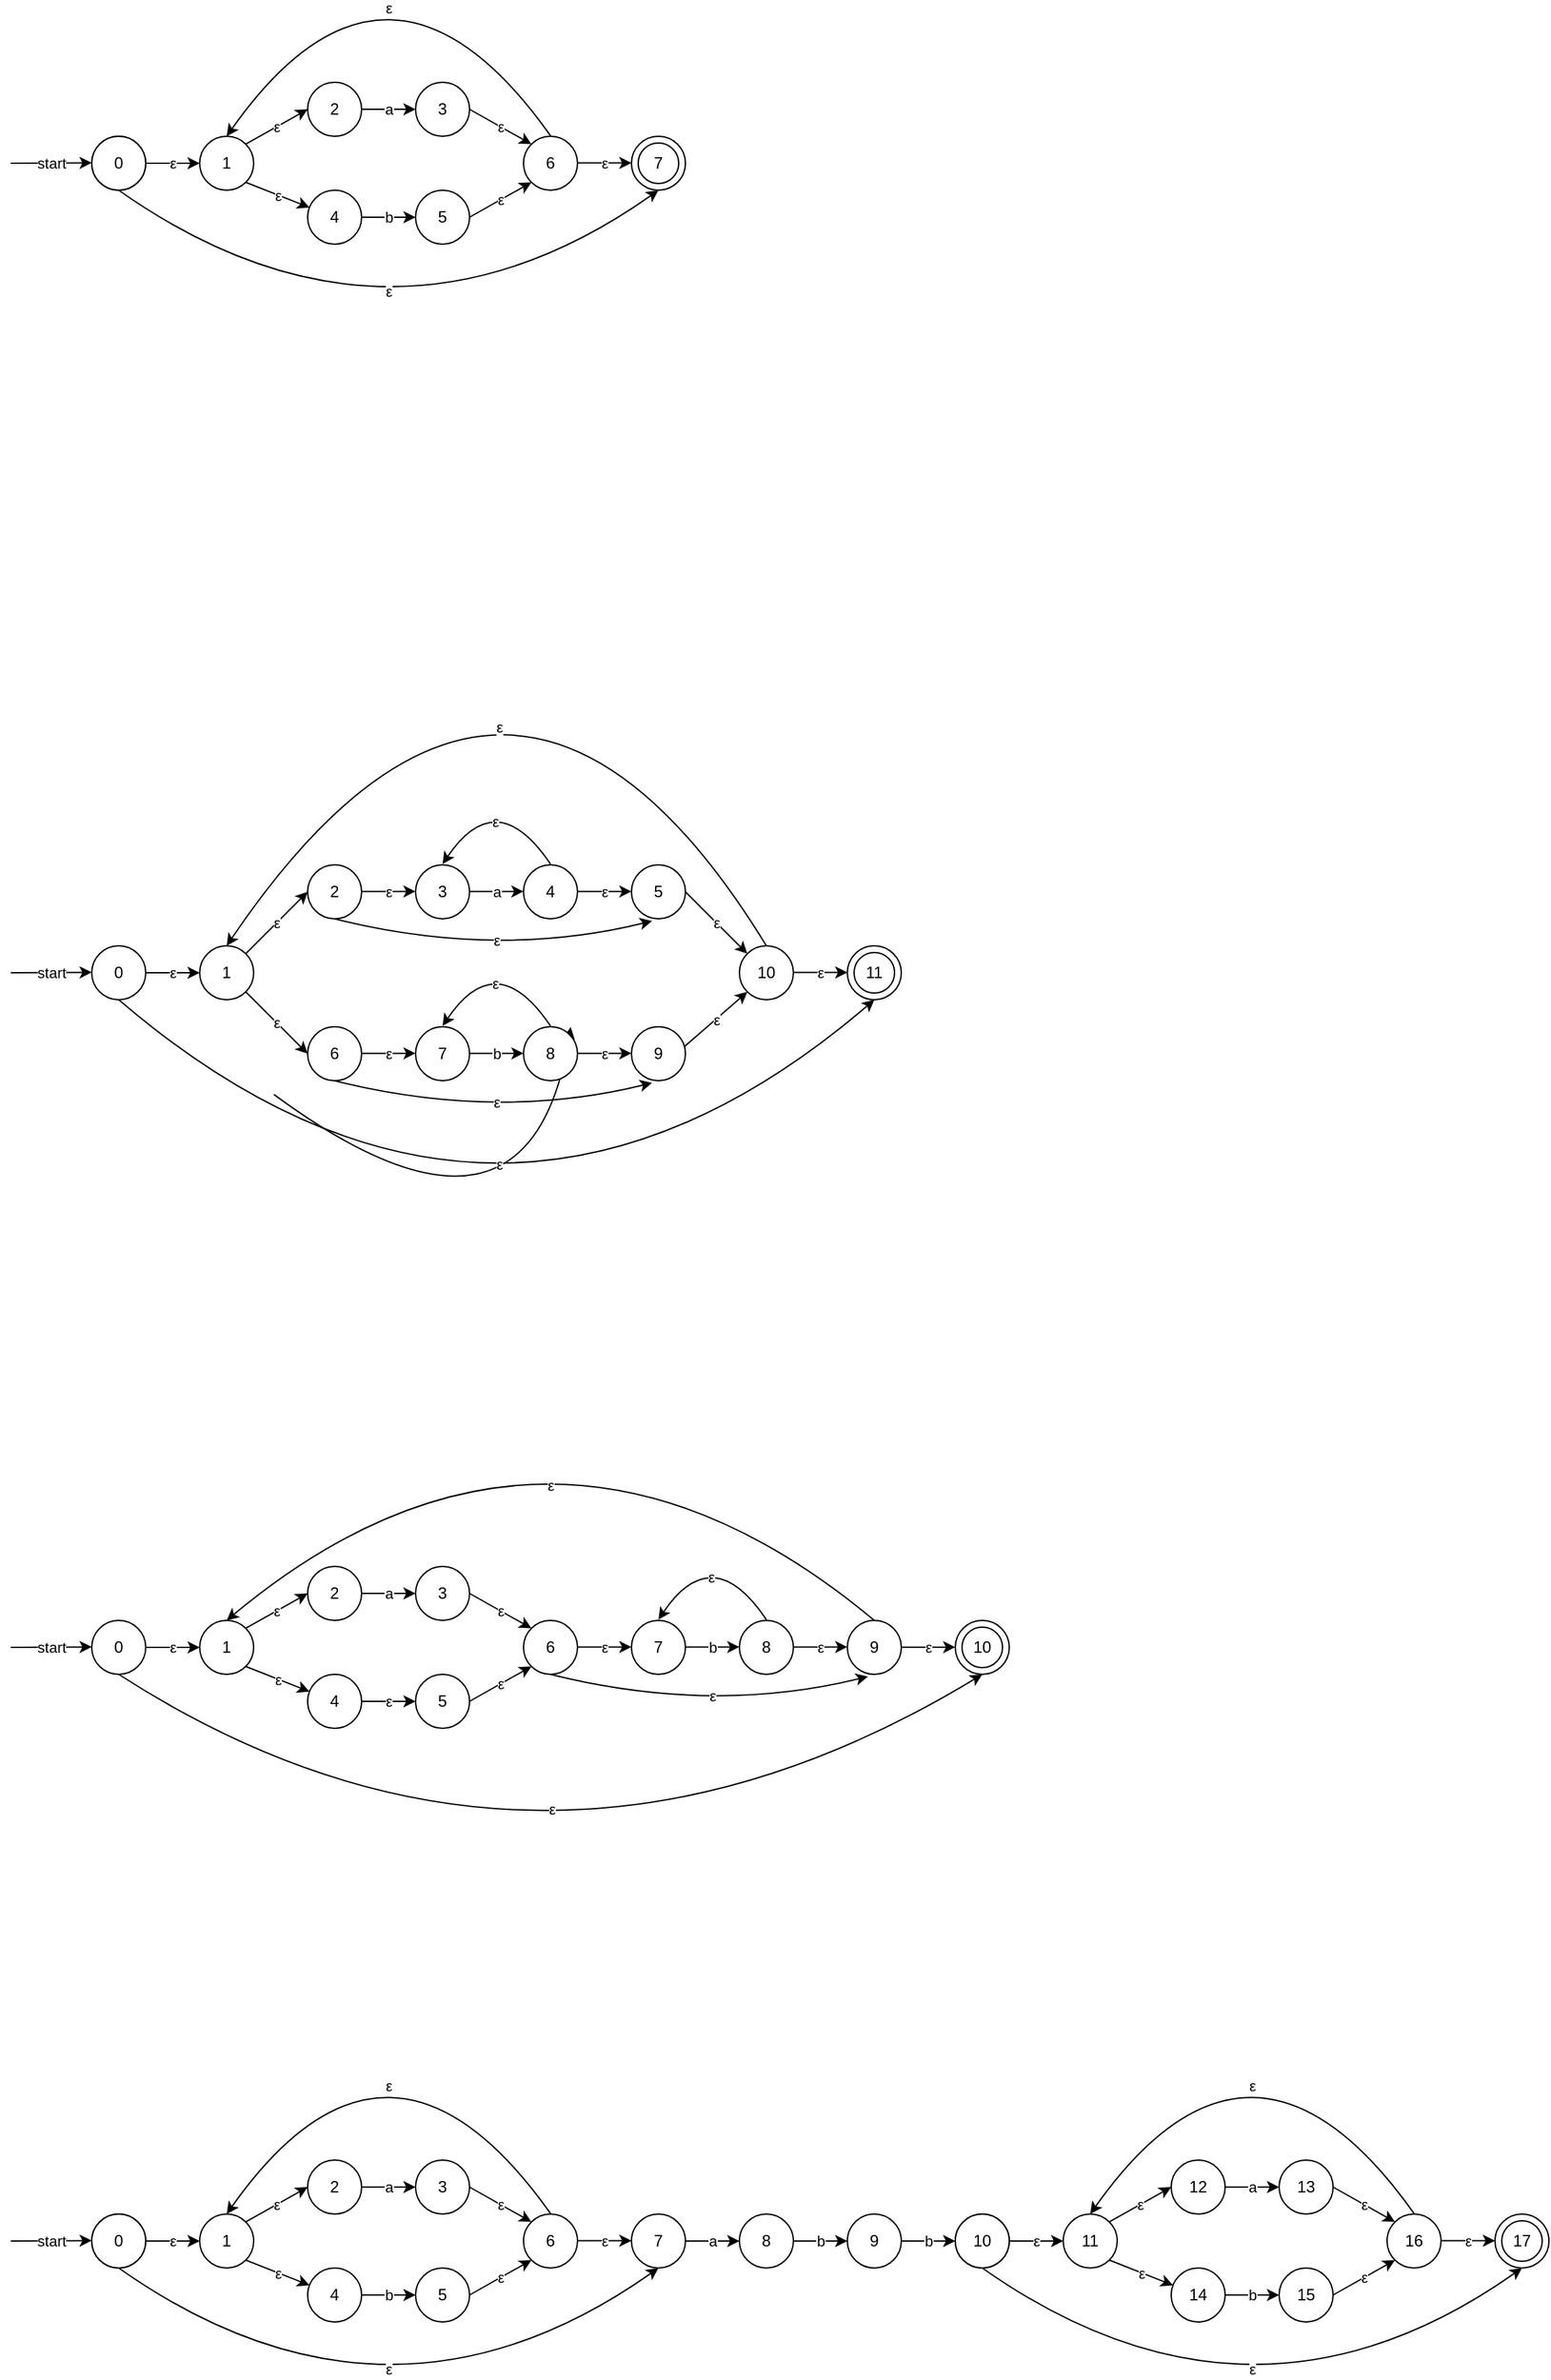 <mxfile version="21.1.4" type="github">
  <diagram name="第 1 页" id="FzGQrjMJjPNIgCdw_Wz4">
    <mxGraphModel dx="2390" dy="1327" grid="1" gridSize="10" guides="1" tooltips="1" connect="1" arrows="1" fold="1" page="1" pageScale="1" pageWidth="827" pageHeight="1169" math="0" shadow="0">
      <root>
        <mxCell id="0" />
        <mxCell id="1" parent="0" />
        <mxCell id="OOd0eDpM8RUQgSAuVJhv-1" value="1" style="ellipse;whiteSpace=wrap;html=1;aspect=fixed;" vertex="1" parent="1">
          <mxGeometry x="200" y="140" width="40" height="40" as="geometry" />
        </mxCell>
        <mxCell id="OOd0eDpM8RUQgSAuVJhv-3" value="2" style="ellipse;whiteSpace=wrap;html=1;aspect=fixed;" vertex="1" parent="1">
          <mxGeometry x="280" y="100" width="40" height="40" as="geometry" />
        </mxCell>
        <mxCell id="OOd0eDpM8RUQgSAuVJhv-4" value="3" style="ellipse;whiteSpace=wrap;html=1;aspect=fixed;" vertex="1" parent="1">
          <mxGeometry x="360" y="100" width="40" height="40" as="geometry" />
        </mxCell>
        <mxCell id="OOd0eDpM8RUQgSAuVJhv-5" value="4" style="ellipse;whiteSpace=wrap;html=1;aspect=fixed;" vertex="1" parent="1">
          <mxGeometry x="280" y="180" width="40" height="40" as="geometry" />
        </mxCell>
        <mxCell id="OOd0eDpM8RUQgSAuVJhv-6" value="5" style="ellipse;whiteSpace=wrap;html=1;aspect=fixed;" vertex="1" parent="1">
          <mxGeometry x="360" y="180" width="40" height="40" as="geometry" />
        </mxCell>
        <mxCell id="OOd0eDpM8RUQgSAuVJhv-7" value="6" style="ellipse;whiteSpace=wrap;html=1;aspect=fixed;" vertex="1" parent="1">
          <mxGeometry x="440" y="140" width="40" height="40" as="geometry" />
        </mxCell>
        <mxCell id="OOd0eDpM8RUQgSAuVJhv-10" value="" style="endArrow=classic;html=1;rounded=0;entryX=0;entryY=0.5;entryDx=0;entryDy=0;exitX=1;exitY=0;exitDx=0;exitDy=0;" edge="1" parent="1" source="OOd0eDpM8RUQgSAuVJhv-1" target="OOd0eDpM8RUQgSAuVJhv-3">
          <mxGeometry relative="1" as="geometry">
            <mxPoint x="230" y="160" as="sourcePoint" />
            <mxPoint x="320" y="170" as="targetPoint" />
          </mxGeometry>
        </mxCell>
        <mxCell id="OOd0eDpM8RUQgSAuVJhv-11" value="ε" style="edgeLabel;resizable=0;html=1;align=center;verticalAlign=middle;" connectable="0" vertex="1" parent="OOd0eDpM8RUQgSAuVJhv-10">
          <mxGeometry relative="1" as="geometry" />
        </mxCell>
        <mxCell id="OOd0eDpM8RUQgSAuVJhv-12" value="" style="endArrow=classic;html=1;rounded=0;exitX=1;exitY=1;exitDx=0;exitDy=0;" edge="1" parent="1" source="OOd0eDpM8RUQgSAuVJhv-1" target="OOd0eDpM8RUQgSAuVJhv-5">
          <mxGeometry relative="1" as="geometry">
            <mxPoint x="234" y="173" as="sourcePoint" />
            <mxPoint x="280" y="147" as="targetPoint" />
          </mxGeometry>
        </mxCell>
        <mxCell id="OOd0eDpM8RUQgSAuVJhv-13" value="ε" style="edgeLabel;resizable=0;html=1;align=center;verticalAlign=middle;" connectable="0" vertex="1" parent="OOd0eDpM8RUQgSAuVJhv-12">
          <mxGeometry relative="1" as="geometry" />
        </mxCell>
        <mxCell id="OOd0eDpM8RUQgSAuVJhv-14" value="" style="endArrow=classic;html=1;rounded=0;entryX=0;entryY=0;entryDx=0;entryDy=0;exitX=1;exitY=0.5;exitDx=0;exitDy=0;" edge="1" parent="1" source="OOd0eDpM8RUQgSAuVJhv-4" target="OOd0eDpM8RUQgSAuVJhv-7">
          <mxGeometry relative="1" as="geometry">
            <mxPoint x="254" y="166" as="sourcePoint" />
            <mxPoint x="300" y="140" as="targetPoint" />
          </mxGeometry>
        </mxCell>
        <mxCell id="OOd0eDpM8RUQgSAuVJhv-15" value="ε" style="edgeLabel;resizable=0;html=1;align=center;verticalAlign=middle;" connectable="0" vertex="1" parent="OOd0eDpM8RUQgSAuVJhv-14">
          <mxGeometry relative="1" as="geometry" />
        </mxCell>
        <mxCell id="OOd0eDpM8RUQgSAuVJhv-16" value="" style="endArrow=classic;html=1;rounded=0;entryX=0;entryY=1;entryDx=0;entryDy=0;exitX=1;exitY=0.5;exitDx=0;exitDy=0;" edge="1" parent="1" source="OOd0eDpM8RUQgSAuVJhv-6" target="OOd0eDpM8RUQgSAuVJhv-7">
          <mxGeometry relative="1" as="geometry">
            <mxPoint x="264" y="176" as="sourcePoint" />
            <mxPoint x="310" y="150" as="targetPoint" />
          </mxGeometry>
        </mxCell>
        <mxCell id="OOd0eDpM8RUQgSAuVJhv-17" value="ε" style="edgeLabel;resizable=0;html=1;align=center;verticalAlign=middle;" connectable="0" vertex="1" parent="OOd0eDpM8RUQgSAuVJhv-16">
          <mxGeometry relative="1" as="geometry" />
        </mxCell>
        <mxCell id="OOd0eDpM8RUQgSAuVJhv-18" value="" style="endArrow=classic;html=1;rounded=0;entryX=0;entryY=0.5;entryDx=0;entryDy=0;exitX=1;exitY=0.5;exitDx=0;exitDy=0;" edge="1" parent="1" source="OOd0eDpM8RUQgSAuVJhv-3" target="OOd0eDpM8RUQgSAuVJhv-4">
          <mxGeometry relative="1" as="geometry">
            <mxPoint x="274" y="186" as="sourcePoint" />
            <mxPoint x="320" y="160" as="targetPoint" />
          </mxGeometry>
        </mxCell>
        <mxCell id="OOd0eDpM8RUQgSAuVJhv-19" value="a" style="edgeLabel;resizable=0;html=1;align=center;verticalAlign=middle;" connectable="0" vertex="1" parent="OOd0eDpM8RUQgSAuVJhv-18">
          <mxGeometry relative="1" as="geometry" />
        </mxCell>
        <mxCell id="OOd0eDpM8RUQgSAuVJhv-20" value="" style="endArrow=classic;html=1;rounded=0;entryX=0;entryY=0.5;entryDx=0;entryDy=0;" edge="1" parent="1" target="OOd0eDpM8RUQgSAuVJhv-6">
          <mxGeometry relative="1" as="geometry">
            <mxPoint x="320" y="200" as="sourcePoint" />
            <mxPoint x="330" y="170" as="targetPoint" />
          </mxGeometry>
        </mxCell>
        <mxCell id="OOd0eDpM8RUQgSAuVJhv-21" value="b" style="edgeLabel;resizable=0;html=1;align=center;verticalAlign=middle;" connectable="0" vertex="1" parent="OOd0eDpM8RUQgSAuVJhv-20">
          <mxGeometry relative="1" as="geometry" />
        </mxCell>
        <mxCell id="OOd0eDpM8RUQgSAuVJhv-22" value="" style="ellipse;whiteSpace=wrap;html=1;aspect=fixed;" vertex="1" parent="1">
          <mxGeometry x="120" y="140" width="40" height="40" as="geometry" />
        </mxCell>
        <mxCell id="OOd0eDpM8RUQgSAuVJhv-24" value="" style="ellipse;whiteSpace=wrap;html=1;aspect=fixed;" vertex="1" parent="1">
          <mxGeometry x="520" y="140" width="40" height="40" as="geometry" />
        </mxCell>
        <mxCell id="OOd0eDpM8RUQgSAuVJhv-23" value="7" style="ellipse;whiteSpace=wrap;html=1;aspect=fixed;" vertex="1" parent="1">
          <mxGeometry x="525" y="145" width="30" height="30" as="geometry" />
        </mxCell>
        <mxCell id="OOd0eDpM8RUQgSAuVJhv-25" value="" style="endArrow=classic;html=1;rounded=0;" edge="1" parent="1">
          <mxGeometry relative="1" as="geometry">
            <mxPoint x="160" y="160" as="sourcePoint" />
            <mxPoint x="200" y="160" as="targetPoint" />
          </mxGeometry>
        </mxCell>
        <mxCell id="OOd0eDpM8RUQgSAuVJhv-26" value="ε" style="edgeLabel;resizable=0;html=1;align=center;verticalAlign=middle;" connectable="0" vertex="1" parent="OOd0eDpM8RUQgSAuVJhv-25">
          <mxGeometry relative="1" as="geometry" />
        </mxCell>
        <mxCell id="OOd0eDpM8RUQgSAuVJhv-27" value="" style="endArrow=classic;html=1;rounded=0;" edge="1" parent="1">
          <mxGeometry relative="1" as="geometry">
            <mxPoint x="480" y="159.8" as="sourcePoint" />
            <mxPoint x="520" y="159.8" as="targetPoint" />
          </mxGeometry>
        </mxCell>
        <mxCell id="OOd0eDpM8RUQgSAuVJhv-28" value="ε" style="edgeLabel;resizable=0;html=1;align=center;verticalAlign=middle;" connectable="0" vertex="1" parent="OOd0eDpM8RUQgSAuVJhv-27">
          <mxGeometry relative="1" as="geometry" />
        </mxCell>
        <mxCell id="OOd0eDpM8RUQgSAuVJhv-29" value="" style="endArrow=classic;html=1;entryX=0.5;entryY=0;entryDx=0;entryDy=0;curved=1;" edge="1" parent="1" target="OOd0eDpM8RUQgSAuVJhv-1">
          <mxGeometry relative="1" as="geometry">
            <mxPoint x="460" y="139.6" as="sourcePoint" />
            <mxPoint x="500" y="139.6" as="targetPoint" />
            <Array as="points">
              <mxPoint x="340" y="-30" />
            </Array>
          </mxGeometry>
        </mxCell>
        <mxCell id="OOd0eDpM8RUQgSAuVJhv-30" value="ε" style="edgeLabel;resizable=0;html=1;align=center;verticalAlign=middle;" connectable="0" vertex="1" parent="OOd0eDpM8RUQgSAuVJhv-29">
          <mxGeometry relative="1" as="geometry">
            <mxPoint y="75" as="offset" />
          </mxGeometry>
        </mxCell>
        <mxCell id="OOd0eDpM8RUQgSAuVJhv-31" value="" style="endArrow=classic;html=1;exitX=0.5;exitY=1;exitDx=0;exitDy=0;entryX=0.5;entryY=1;entryDx=0;entryDy=0;curved=1;" edge="1" parent="1" source="OOd0eDpM8RUQgSAuVJhv-22" target="OOd0eDpM8RUQgSAuVJhv-24">
          <mxGeometry relative="1" as="geometry">
            <mxPoint x="260" y="131" as="sourcePoint" />
            <mxPoint x="360" y="131" as="targetPoint" />
            <Array as="points">
              <mxPoint x="340" y="321" />
            </Array>
          </mxGeometry>
        </mxCell>
        <mxCell id="OOd0eDpM8RUQgSAuVJhv-32" value="ε" style="edgeLabel;resizable=0;html=1;align=center;verticalAlign=middle;" connectable="0" vertex="1" parent="OOd0eDpM8RUQgSAuVJhv-31">
          <mxGeometry relative="1" as="geometry">
            <mxPoint y="-66" as="offset" />
          </mxGeometry>
        </mxCell>
        <mxCell id="OOd0eDpM8RUQgSAuVJhv-33" value="" style="endArrow=classic;html=1;rounded=0;" edge="1" parent="1">
          <mxGeometry relative="1" as="geometry">
            <mxPoint x="60" y="160" as="sourcePoint" />
            <mxPoint x="120" y="159.66" as="targetPoint" />
          </mxGeometry>
        </mxCell>
        <mxCell id="OOd0eDpM8RUQgSAuVJhv-34" value="start" style="edgeLabel;resizable=0;html=1;align=center;verticalAlign=middle;" connectable="0" vertex="1" parent="OOd0eDpM8RUQgSAuVJhv-33">
          <mxGeometry relative="1" as="geometry">
            <mxPoint as="offset" />
          </mxGeometry>
        </mxCell>
        <mxCell id="OOd0eDpM8RUQgSAuVJhv-121" value="start" style="edgeLabel;resizable=0;html=1;align=center;verticalAlign=middle;" connectable="0" vertex="1" parent="OOd0eDpM8RUQgSAuVJhv-33">
          <mxGeometry relative="1" as="geometry">
            <mxPoint as="offset" />
          </mxGeometry>
        </mxCell>
        <mxCell id="OOd0eDpM8RUQgSAuVJhv-61" value="" style="endArrow=classic;html=1;exitX=0.5;exitY=1;exitDx=0;exitDy=0;entryX=0.5;entryY=1;entryDx=0;entryDy=0;curved=1;" edge="1" parent="1" target="OOd0eDpM8RUQgSAuVJhv-54">
          <mxGeometry relative="1" as="geometry">
            <mxPoint x="255" y="850.17" as="sourcePoint" />
            <mxPoint x="475" y="800.17" as="targetPoint" />
            <Array as="points">
              <mxPoint x="445" y="990.17" />
            </Array>
          </mxGeometry>
        </mxCell>
        <mxCell id="OOd0eDpM8RUQgSAuVJhv-65" value="3" style="ellipse;whiteSpace=wrap;html=1;aspect=fixed;" vertex="1" parent="1">
          <mxGeometry x="360" y="680.0" width="40" height="40" as="geometry" />
        </mxCell>
        <mxCell id="OOd0eDpM8RUQgSAuVJhv-66" value="4" style="ellipse;whiteSpace=wrap;html=1;aspect=fixed;" vertex="1" parent="1">
          <mxGeometry x="440" y="680.0" width="40" height="40" as="geometry" />
        </mxCell>
        <mxCell id="OOd0eDpM8RUQgSAuVJhv-67" value="" style="endArrow=classic;html=1;rounded=0;entryX=0;entryY=0.5;entryDx=0;entryDy=0;exitX=1;exitY=0.5;exitDx=0;exitDy=0;" edge="1" parent="1">
          <mxGeometry relative="1" as="geometry">
            <mxPoint x="400" y="699.71" as="sourcePoint" />
            <mxPoint x="440" y="699.71" as="targetPoint" />
          </mxGeometry>
        </mxCell>
        <mxCell id="OOd0eDpM8RUQgSAuVJhv-68" value="a" style="edgeLabel;resizable=0;html=1;align=center;verticalAlign=middle;" connectable="0" vertex="1" parent="OOd0eDpM8RUQgSAuVJhv-67">
          <mxGeometry relative="1" as="geometry" />
        </mxCell>
        <mxCell id="OOd0eDpM8RUQgSAuVJhv-69" value="2" style="ellipse;whiteSpace=wrap;html=1;aspect=fixed;" vertex="1" parent="1">
          <mxGeometry x="280" y="680.0" width="40" height="40" as="geometry" />
        </mxCell>
        <mxCell id="OOd0eDpM8RUQgSAuVJhv-70" value="5" style="ellipse;whiteSpace=wrap;html=1;aspect=fixed;" vertex="1" parent="1">
          <mxGeometry x="520" y="680.0" width="40" height="40" as="geometry" />
        </mxCell>
        <mxCell id="OOd0eDpM8RUQgSAuVJhv-72" value="" style="endArrow=classic;html=1;rounded=0;" edge="1" parent="1">
          <mxGeometry relative="1" as="geometry">
            <mxPoint x="320" y="699.71" as="sourcePoint" />
            <mxPoint x="360" y="699.71" as="targetPoint" />
          </mxGeometry>
        </mxCell>
        <mxCell id="OOd0eDpM8RUQgSAuVJhv-73" value="ε" style="edgeLabel;resizable=0;html=1;align=center;verticalAlign=middle;" connectable="0" vertex="1" parent="OOd0eDpM8RUQgSAuVJhv-72">
          <mxGeometry relative="1" as="geometry" />
        </mxCell>
        <mxCell id="OOd0eDpM8RUQgSAuVJhv-74" value="" style="endArrow=classic;html=1;rounded=0;" edge="1" parent="1">
          <mxGeometry relative="1" as="geometry">
            <mxPoint x="480" y="699.71" as="sourcePoint" />
            <mxPoint x="520" y="699.71" as="targetPoint" />
          </mxGeometry>
        </mxCell>
        <mxCell id="OOd0eDpM8RUQgSAuVJhv-75" value="ε" style="edgeLabel;resizable=0;html=1;align=center;verticalAlign=middle;" connectable="0" vertex="1" parent="OOd0eDpM8RUQgSAuVJhv-74">
          <mxGeometry relative="1" as="geometry" />
        </mxCell>
        <mxCell id="OOd0eDpM8RUQgSAuVJhv-79" value="" style="endArrow=classic;html=1;exitX=0.5;exitY=0;exitDx=0;exitDy=0;entryX=0.5;entryY=0;entryDx=0;entryDy=0;curved=1;" edge="1" parent="1">
          <mxGeometry relative="1" as="geometry">
            <mxPoint x="460" y="679.43" as="sourcePoint" />
            <mxPoint x="380" y="679.43" as="targetPoint" />
            <Array as="points">
              <mxPoint x="420" y="620" />
            </Array>
          </mxGeometry>
        </mxCell>
        <mxCell id="OOd0eDpM8RUQgSAuVJhv-80" value="ε" style="edgeLabel;resizable=0;html=1;align=center;verticalAlign=middle;" connectable="0" vertex="1" parent="OOd0eDpM8RUQgSAuVJhv-79">
          <mxGeometry relative="1" as="geometry">
            <mxPoint x="-1" y="28" as="offset" />
          </mxGeometry>
        </mxCell>
        <mxCell id="OOd0eDpM8RUQgSAuVJhv-81" value="" style="endArrow=classic;html=1;entryX=0.382;entryY=1.039;entryDx=0;entryDy=0;entryPerimeter=0;curved=1;" edge="1" parent="1" target="OOd0eDpM8RUQgSAuVJhv-70">
          <mxGeometry relative="1" as="geometry">
            <mxPoint x="300" y="720" as="sourcePoint" />
            <mxPoint x="400" y="720" as="targetPoint" />
            <Array as="points">
              <mxPoint x="420" y="750" />
            </Array>
          </mxGeometry>
        </mxCell>
        <mxCell id="OOd0eDpM8RUQgSAuVJhv-82" value="ε" style="edgeLabel;resizable=0;html=1;align=center;verticalAlign=middle;" connectable="0" vertex="1" parent="OOd0eDpM8RUQgSAuVJhv-81">
          <mxGeometry relative="1" as="geometry">
            <mxPoint x="2" y="-14" as="offset" />
          </mxGeometry>
        </mxCell>
        <mxCell id="OOd0eDpM8RUQgSAuVJhv-96" value="7" style="ellipse;whiteSpace=wrap;html=1;aspect=fixed;" vertex="1" parent="1">
          <mxGeometry x="360" y="800.0" width="40" height="40" as="geometry" />
        </mxCell>
        <mxCell id="OOd0eDpM8RUQgSAuVJhv-97" value="8" style="ellipse;whiteSpace=wrap;html=1;aspect=fixed;" vertex="1" parent="1">
          <mxGeometry x="440" y="800.0" width="40" height="40" as="geometry" />
        </mxCell>
        <mxCell id="OOd0eDpM8RUQgSAuVJhv-98" value="" style="endArrow=classic;html=1;rounded=0;entryX=0;entryY=0.5;entryDx=0;entryDy=0;exitX=1;exitY=0.5;exitDx=0;exitDy=0;" edge="1" parent="1">
          <mxGeometry relative="1" as="geometry">
            <mxPoint x="400" y="819.71" as="sourcePoint" />
            <mxPoint x="440" y="819.71" as="targetPoint" />
          </mxGeometry>
        </mxCell>
        <mxCell id="OOd0eDpM8RUQgSAuVJhv-99" value="b" style="edgeLabel;resizable=0;html=1;align=center;verticalAlign=middle;" connectable="0" vertex="1" parent="OOd0eDpM8RUQgSAuVJhv-98">
          <mxGeometry relative="1" as="geometry" />
        </mxCell>
        <mxCell id="OOd0eDpM8RUQgSAuVJhv-100" value="6" style="ellipse;whiteSpace=wrap;html=1;aspect=fixed;" vertex="1" parent="1">
          <mxGeometry x="280" y="800.0" width="40" height="40" as="geometry" />
        </mxCell>
        <mxCell id="OOd0eDpM8RUQgSAuVJhv-101" value="9" style="ellipse;whiteSpace=wrap;html=1;aspect=fixed;" vertex="1" parent="1">
          <mxGeometry x="520" y="800.0" width="40" height="40" as="geometry" />
        </mxCell>
        <mxCell id="OOd0eDpM8RUQgSAuVJhv-102" value="" style="endArrow=classic;html=1;rounded=0;" edge="1" parent="1">
          <mxGeometry relative="1" as="geometry">
            <mxPoint x="320" y="819.71" as="sourcePoint" />
            <mxPoint x="360" y="819.71" as="targetPoint" />
          </mxGeometry>
        </mxCell>
        <mxCell id="OOd0eDpM8RUQgSAuVJhv-103" value="ε" style="edgeLabel;resizable=0;html=1;align=center;verticalAlign=middle;" connectable="0" vertex="1" parent="OOd0eDpM8RUQgSAuVJhv-102">
          <mxGeometry relative="1" as="geometry" />
        </mxCell>
        <mxCell id="OOd0eDpM8RUQgSAuVJhv-104" value="" style="endArrow=classic;html=1;rounded=0;" edge="1" parent="1">
          <mxGeometry relative="1" as="geometry">
            <mxPoint x="480" y="819.71" as="sourcePoint" />
            <mxPoint x="520" y="819.71" as="targetPoint" />
          </mxGeometry>
        </mxCell>
        <mxCell id="OOd0eDpM8RUQgSAuVJhv-105" value="ε" style="edgeLabel;resizable=0;html=1;align=center;verticalAlign=middle;" connectable="0" vertex="1" parent="OOd0eDpM8RUQgSAuVJhv-104">
          <mxGeometry relative="1" as="geometry" />
        </mxCell>
        <mxCell id="OOd0eDpM8RUQgSAuVJhv-106" value="" style="endArrow=classic;html=1;exitX=0.5;exitY=0;exitDx=0;exitDy=0;entryX=0.5;entryY=0;entryDx=0;entryDy=0;curved=1;" edge="1" parent="1">
          <mxGeometry relative="1" as="geometry">
            <mxPoint x="460" y="799.43" as="sourcePoint" />
            <mxPoint x="380" y="799.43" as="targetPoint" />
            <Array as="points">
              <mxPoint x="420" y="740" />
            </Array>
          </mxGeometry>
        </mxCell>
        <mxCell id="OOd0eDpM8RUQgSAuVJhv-107" value="ε" style="edgeLabel;resizable=0;html=1;align=center;verticalAlign=middle;" connectable="0" vertex="1" parent="OOd0eDpM8RUQgSAuVJhv-106">
          <mxGeometry relative="1" as="geometry">
            <mxPoint x="-1" y="28" as="offset" />
          </mxGeometry>
        </mxCell>
        <mxCell id="OOd0eDpM8RUQgSAuVJhv-108" value="" style="endArrow=classic;html=1;entryX=0.382;entryY=1.039;entryDx=0;entryDy=0;entryPerimeter=0;curved=1;" edge="1" parent="1" target="OOd0eDpM8RUQgSAuVJhv-101">
          <mxGeometry relative="1" as="geometry">
            <mxPoint x="300" y="840" as="sourcePoint" />
            <mxPoint x="400" y="840" as="targetPoint" />
            <Array as="points">
              <mxPoint x="420" y="870" />
            </Array>
          </mxGeometry>
        </mxCell>
        <mxCell id="OOd0eDpM8RUQgSAuVJhv-109" value="ε" style="edgeLabel;resizable=0;html=1;align=center;verticalAlign=middle;" connectable="0" vertex="1" parent="OOd0eDpM8RUQgSAuVJhv-108">
          <mxGeometry relative="1" as="geometry">
            <mxPoint x="2" y="-14" as="offset" />
          </mxGeometry>
        </mxCell>
        <mxCell id="OOd0eDpM8RUQgSAuVJhv-110" value="1" style="ellipse;whiteSpace=wrap;html=1;aspect=fixed;" vertex="1" parent="1">
          <mxGeometry x="200" y="740" width="40" height="40" as="geometry" />
        </mxCell>
        <mxCell id="OOd0eDpM8RUQgSAuVJhv-111" value="" style="endArrow=classic;html=1;rounded=0;entryX=0;entryY=0.5;entryDx=0;entryDy=0;exitX=1;exitY=0;exitDx=0;exitDy=0;" edge="1" parent="1" source="OOd0eDpM8RUQgSAuVJhv-110" target="OOd0eDpM8RUQgSAuVJhv-69">
          <mxGeometry relative="1" as="geometry">
            <mxPoint x="210" y="760" as="sourcePoint" />
            <mxPoint x="260" y="720" as="targetPoint" />
          </mxGeometry>
        </mxCell>
        <mxCell id="OOd0eDpM8RUQgSAuVJhv-112" value="ε" style="edgeLabel;resizable=0;html=1;align=center;verticalAlign=middle;" connectable="0" vertex="1" parent="OOd0eDpM8RUQgSAuVJhv-111">
          <mxGeometry relative="1" as="geometry" />
        </mxCell>
        <mxCell id="OOd0eDpM8RUQgSAuVJhv-113" value="" style="endArrow=classic;html=1;rounded=0;exitX=1;exitY=1;exitDx=0;exitDy=0;entryX=0;entryY=0.5;entryDx=0;entryDy=0;" edge="1" parent="1" source="OOd0eDpM8RUQgSAuVJhv-110" target="OOd0eDpM8RUQgSAuVJhv-100">
          <mxGeometry relative="1" as="geometry">
            <mxPoint x="214" y="773" as="sourcePoint" />
            <mxPoint x="261" y="793" as="targetPoint" />
          </mxGeometry>
        </mxCell>
        <mxCell id="OOd0eDpM8RUQgSAuVJhv-114" value="ε" style="edgeLabel;resizable=0;html=1;align=center;verticalAlign=middle;" connectable="0" vertex="1" parent="OOd0eDpM8RUQgSAuVJhv-113">
          <mxGeometry relative="1" as="geometry" />
        </mxCell>
        <mxCell id="OOd0eDpM8RUQgSAuVJhv-115" value="10" style="ellipse;whiteSpace=wrap;html=1;aspect=fixed;" vertex="1" parent="1">
          <mxGeometry x="600" y="740" width="40" height="40" as="geometry" />
        </mxCell>
        <mxCell id="OOd0eDpM8RUQgSAuVJhv-116" value="" style="endArrow=classic;html=1;rounded=0;entryX=0;entryY=0;entryDx=0;entryDy=0;exitX=1;exitY=0.5;exitDx=0;exitDy=0;" edge="1" parent="1" target="OOd0eDpM8RUQgSAuVJhv-115" source="OOd0eDpM8RUQgSAuVJhv-70">
          <mxGeometry relative="1" as="geometry">
            <mxPoint x="570" y="720" as="sourcePoint" />
            <mxPoint x="470" y="740" as="targetPoint" />
          </mxGeometry>
        </mxCell>
        <mxCell id="OOd0eDpM8RUQgSAuVJhv-117" value="ε" style="edgeLabel;resizable=0;html=1;align=center;verticalAlign=middle;" connectable="0" vertex="1" parent="OOd0eDpM8RUQgSAuVJhv-116">
          <mxGeometry relative="1" as="geometry" />
        </mxCell>
        <mxCell id="OOd0eDpM8RUQgSAuVJhv-118" value="" style="endArrow=classic;html=1;rounded=0;entryX=0;entryY=1;entryDx=0;entryDy=0;exitX=0.982;exitY=0.368;exitDx=0;exitDy=0;exitPerimeter=0;" edge="1" parent="1" target="OOd0eDpM8RUQgSAuVJhv-115" source="OOd0eDpM8RUQgSAuVJhv-101">
          <mxGeometry relative="1" as="geometry">
            <mxPoint x="570" y="800" as="sourcePoint" />
            <mxPoint x="480" y="750" as="targetPoint" />
          </mxGeometry>
        </mxCell>
        <mxCell id="OOd0eDpM8RUQgSAuVJhv-119" value="ε" style="edgeLabel;resizable=0;html=1;align=center;verticalAlign=middle;" connectable="0" vertex="1" parent="OOd0eDpM8RUQgSAuVJhv-118">
          <mxGeometry relative="1" as="geometry" />
        </mxCell>
        <mxCell id="OOd0eDpM8RUQgSAuVJhv-120" value="0" style="ellipse;whiteSpace=wrap;html=1;aspect=fixed;" vertex="1" parent="1">
          <mxGeometry x="120" y="140" width="40" height="40" as="geometry" />
        </mxCell>
        <mxCell id="OOd0eDpM8RUQgSAuVJhv-122" value="" style="endArrow=classic;html=1;rounded=0;" edge="1" parent="1">
          <mxGeometry relative="1" as="geometry">
            <mxPoint x="160" y="760" as="sourcePoint" />
            <mxPoint x="200" y="760" as="targetPoint" />
          </mxGeometry>
        </mxCell>
        <mxCell id="OOd0eDpM8RUQgSAuVJhv-123" value="ε" style="edgeLabel;resizable=0;html=1;align=center;verticalAlign=middle;" connectable="0" vertex="1" parent="OOd0eDpM8RUQgSAuVJhv-122">
          <mxGeometry relative="1" as="geometry" />
        </mxCell>
        <mxCell id="OOd0eDpM8RUQgSAuVJhv-124" value="" style="endArrow=classic;html=1;rounded=0;" edge="1" parent="1">
          <mxGeometry relative="1" as="geometry">
            <mxPoint x="60" y="760" as="sourcePoint" />
            <mxPoint x="120" y="759.66" as="targetPoint" />
          </mxGeometry>
        </mxCell>
        <mxCell id="OOd0eDpM8RUQgSAuVJhv-125" value="start" style="edgeLabel;resizable=0;html=1;align=center;verticalAlign=middle;" connectable="0" vertex="1" parent="OOd0eDpM8RUQgSAuVJhv-124">
          <mxGeometry relative="1" as="geometry">
            <mxPoint as="offset" />
          </mxGeometry>
        </mxCell>
        <mxCell id="OOd0eDpM8RUQgSAuVJhv-126" value="start" style="edgeLabel;resizable=0;html=1;align=center;verticalAlign=middle;" connectable="0" vertex="1" parent="OOd0eDpM8RUQgSAuVJhv-124">
          <mxGeometry relative="1" as="geometry">
            <mxPoint as="offset" />
          </mxGeometry>
        </mxCell>
        <mxCell id="OOd0eDpM8RUQgSAuVJhv-127" value="0" style="ellipse;whiteSpace=wrap;html=1;aspect=fixed;" vertex="1" parent="1">
          <mxGeometry x="120" y="740" width="40" height="40" as="geometry" />
        </mxCell>
        <mxCell id="OOd0eDpM8RUQgSAuVJhv-128" value="" style="ellipse;whiteSpace=wrap;html=1;aspect=fixed;" vertex="1" parent="1">
          <mxGeometry x="680" y="740" width="40" height="40" as="geometry" />
        </mxCell>
        <mxCell id="OOd0eDpM8RUQgSAuVJhv-129" value="11" style="ellipse;whiteSpace=wrap;html=1;aspect=fixed;" vertex="1" parent="1">
          <mxGeometry x="685" y="745" width="30" height="30" as="geometry" />
        </mxCell>
        <mxCell id="OOd0eDpM8RUQgSAuVJhv-130" value="" style="endArrow=classic;html=1;rounded=0;" edge="1" parent="1">
          <mxGeometry relative="1" as="geometry">
            <mxPoint x="640" y="759.8" as="sourcePoint" />
            <mxPoint x="680" y="759.8" as="targetPoint" />
          </mxGeometry>
        </mxCell>
        <mxCell id="OOd0eDpM8RUQgSAuVJhv-131" value="ε" style="edgeLabel;resizable=0;html=1;align=center;verticalAlign=middle;" connectable="0" vertex="1" parent="OOd0eDpM8RUQgSAuVJhv-130">
          <mxGeometry relative="1" as="geometry" />
        </mxCell>
        <mxCell id="OOd0eDpM8RUQgSAuVJhv-132" value="" style="endArrow=classic;html=1;exitX=0.5;exitY=0;exitDx=0;exitDy=0;entryX=0.5;entryY=0;entryDx=0;entryDy=0;curved=1;" edge="1" parent="1" source="OOd0eDpM8RUQgSAuVJhv-115" target="OOd0eDpM8RUQgSAuVJhv-110">
          <mxGeometry relative="1" as="geometry">
            <mxPoint x="330" y="550" as="sourcePoint" />
            <mxPoint x="430" y="550" as="targetPoint" />
            <Array as="points">
              <mxPoint x="430" y="430" />
            </Array>
          </mxGeometry>
        </mxCell>
        <mxCell id="OOd0eDpM8RUQgSAuVJhv-133" value="ε" style="edgeLabel;resizable=0;html=1;align=center;verticalAlign=middle;" connectable="0" vertex="1" parent="OOd0eDpM8RUQgSAuVJhv-132">
          <mxGeometry relative="1" as="geometry">
            <mxPoint x="-5" y="143" as="offset" />
          </mxGeometry>
        </mxCell>
        <mxCell id="OOd0eDpM8RUQgSAuVJhv-134" value="" style="endArrow=classic;html=1;entryX=0.5;entryY=1;entryDx=0;entryDy=0;curved=1;exitX=0.5;exitY=1;exitDx=0;exitDy=0;" edge="1" parent="1" source="OOd0eDpM8RUQgSAuVJhv-127" target="OOd0eDpM8RUQgSAuVJhv-128">
          <mxGeometry relative="1" as="geometry">
            <mxPoint x="120" y="780" as="sourcePoint" />
            <mxPoint x="220" y="780" as="targetPoint" />
            <Array as="points">
              <mxPoint x="420" y="1020" />
            </Array>
          </mxGeometry>
        </mxCell>
        <mxCell id="OOd0eDpM8RUQgSAuVJhv-135" value="ε" style="edgeLabel;resizable=0;html=1;align=center;verticalAlign=middle;" connectable="0" vertex="1" parent="OOd0eDpM8RUQgSAuVJhv-134">
          <mxGeometry relative="1" as="geometry">
            <mxPoint x="2" y="-118" as="offset" />
          </mxGeometry>
        </mxCell>
        <mxCell id="OOd0eDpM8RUQgSAuVJhv-137" value="1" style="ellipse;whiteSpace=wrap;html=1;aspect=fixed;" vertex="1" parent="1">
          <mxGeometry x="200" y="1240" width="40" height="40" as="geometry" />
        </mxCell>
        <mxCell id="OOd0eDpM8RUQgSAuVJhv-138" value="2" style="ellipse;whiteSpace=wrap;html=1;aspect=fixed;" vertex="1" parent="1">
          <mxGeometry x="280" y="1200" width="40" height="40" as="geometry" />
        </mxCell>
        <mxCell id="OOd0eDpM8RUQgSAuVJhv-139" value="3" style="ellipse;whiteSpace=wrap;html=1;aspect=fixed;" vertex="1" parent="1">
          <mxGeometry x="360" y="1200" width="40" height="40" as="geometry" />
        </mxCell>
        <mxCell id="OOd0eDpM8RUQgSAuVJhv-140" value="4" style="ellipse;whiteSpace=wrap;html=1;aspect=fixed;" vertex="1" parent="1">
          <mxGeometry x="280" y="1280" width="40" height="40" as="geometry" />
        </mxCell>
        <mxCell id="OOd0eDpM8RUQgSAuVJhv-141" value="5" style="ellipse;whiteSpace=wrap;html=1;aspect=fixed;" vertex="1" parent="1">
          <mxGeometry x="360" y="1280" width="40" height="40" as="geometry" />
        </mxCell>
        <mxCell id="OOd0eDpM8RUQgSAuVJhv-142" value="6" style="ellipse;whiteSpace=wrap;html=1;aspect=fixed;" vertex="1" parent="1">
          <mxGeometry x="440" y="1240" width="40" height="40" as="geometry" />
        </mxCell>
        <mxCell id="OOd0eDpM8RUQgSAuVJhv-143" value="" style="endArrow=classic;html=1;rounded=0;entryX=0;entryY=0.5;entryDx=0;entryDy=0;exitX=1;exitY=0;exitDx=0;exitDy=0;" edge="1" parent="1" source="OOd0eDpM8RUQgSAuVJhv-137" target="OOd0eDpM8RUQgSAuVJhv-138">
          <mxGeometry relative="1" as="geometry">
            <mxPoint x="230" y="1260" as="sourcePoint" />
            <mxPoint x="320" y="1270" as="targetPoint" />
          </mxGeometry>
        </mxCell>
        <mxCell id="OOd0eDpM8RUQgSAuVJhv-144" value="ε" style="edgeLabel;resizable=0;html=1;align=center;verticalAlign=middle;" connectable="0" vertex="1" parent="OOd0eDpM8RUQgSAuVJhv-143">
          <mxGeometry relative="1" as="geometry" />
        </mxCell>
        <mxCell id="OOd0eDpM8RUQgSAuVJhv-145" value="" style="endArrow=classic;html=1;rounded=0;exitX=1;exitY=1;exitDx=0;exitDy=0;" edge="1" parent="1" source="OOd0eDpM8RUQgSAuVJhv-137" target="OOd0eDpM8RUQgSAuVJhv-140">
          <mxGeometry relative="1" as="geometry">
            <mxPoint x="234" y="1273" as="sourcePoint" />
            <mxPoint x="280" y="1247" as="targetPoint" />
          </mxGeometry>
        </mxCell>
        <mxCell id="OOd0eDpM8RUQgSAuVJhv-146" value="ε" style="edgeLabel;resizable=0;html=1;align=center;verticalAlign=middle;" connectable="0" vertex="1" parent="OOd0eDpM8RUQgSAuVJhv-145">
          <mxGeometry relative="1" as="geometry" />
        </mxCell>
        <mxCell id="OOd0eDpM8RUQgSAuVJhv-147" value="" style="endArrow=classic;html=1;rounded=0;entryX=0;entryY=0;entryDx=0;entryDy=0;exitX=1;exitY=0.5;exitDx=0;exitDy=0;" edge="1" parent="1" source="OOd0eDpM8RUQgSAuVJhv-139" target="OOd0eDpM8RUQgSAuVJhv-142">
          <mxGeometry relative="1" as="geometry">
            <mxPoint x="254" y="1266" as="sourcePoint" />
            <mxPoint x="300" y="1240" as="targetPoint" />
          </mxGeometry>
        </mxCell>
        <mxCell id="OOd0eDpM8RUQgSAuVJhv-148" value="ε" style="edgeLabel;resizable=0;html=1;align=center;verticalAlign=middle;" connectable="0" vertex="1" parent="OOd0eDpM8RUQgSAuVJhv-147">
          <mxGeometry relative="1" as="geometry" />
        </mxCell>
        <mxCell id="OOd0eDpM8RUQgSAuVJhv-149" value="" style="endArrow=classic;html=1;rounded=0;entryX=0;entryY=1;entryDx=0;entryDy=0;exitX=1;exitY=0.5;exitDx=0;exitDy=0;" edge="1" parent="1" source="OOd0eDpM8RUQgSAuVJhv-141" target="OOd0eDpM8RUQgSAuVJhv-142">
          <mxGeometry relative="1" as="geometry">
            <mxPoint x="264" y="1276" as="sourcePoint" />
            <mxPoint x="310" y="1250" as="targetPoint" />
          </mxGeometry>
        </mxCell>
        <mxCell id="OOd0eDpM8RUQgSAuVJhv-150" value="ε" style="edgeLabel;resizable=0;html=1;align=center;verticalAlign=middle;" connectable="0" vertex="1" parent="OOd0eDpM8RUQgSAuVJhv-149">
          <mxGeometry relative="1" as="geometry" />
        </mxCell>
        <mxCell id="OOd0eDpM8RUQgSAuVJhv-151" value="" style="endArrow=classic;html=1;rounded=0;entryX=0;entryY=0.5;entryDx=0;entryDy=0;exitX=1;exitY=0.5;exitDx=0;exitDy=0;" edge="1" parent="1" source="OOd0eDpM8RUQgSAuVJhv-138" target="OOd0eDpM8RUQgSAuVJhv-139">
          <mxGeometry relative="1" as="geometry">
            <mxPoint x="274" y="1286" as="sourcePoint" />
            <mxPoint x="320" y="1260" as="targetPoint" />
          </mxGeometry>
        </mxCell>
        <mxCell id="OOd0eDpM8RUQgSAuVJhv-152" value="a" style="edgeLabel;resizable=0;html=1;align=center;verticalAlign=middle;" connectable="0" vertex="1" parent="OOd0eDpM8RUQgSAuVJhv-151">
          <mxGeometry relative="1" as="geometry" />
        </mxCell>
        <mxCell id="OOd0eDpM8RUQgSAuVJhv-153" value="" style="endArrow=classic;html=1;rounded=0;entryX=0;entryY=0.5;entryDx=0;entryDy=0;" edge="1" parent="1" target="OOd0eDpM8RUQgSAuVJhv-141">
          <mxGeometry relative="1" as="geometry">
            <mxPoint x="320" y="1300" as="sourcePoint" />
            <mxPoint x="330" y="1270" as="targetPoint" />
          </mxGeometry>
        </mxCell>
        <mxCell id="OOd0eDpM8RUQgSAuVJhv-154" value="ε" style="edgeLabel;resizable=0;html=1;align=center;verticalAlign=middle;" connectable="0" vertex="1" parent="OOd0eDpM8RUQgSAuVJhv-153">
          <mxGeometry relative="1" as="geometry" />
        </mxCell>
        <mxCell id="OOd0eDpM8RUQgSAuVJhv-156" value="7" style="ellipse;whiteSpace=wrap;html=1;aspect=fixed;" vertex="1" parent="1">
          <mxGeometry x="520" y="1240" width="40" height="40" as="geometry" />
        </mxCell>
        <mxCell id="OOd0eDpM8RUQgSAuVJhv-157" value="8" style="ellipse;whiteSpace=wrap;html=1;aspect=fixed;" vertex="1" parent="1">
          <mxGeometry x="600" y="1240" width="40" height="40" as="geometry" />
        </mxCell>
        <mxCell id="OOd0eDpM8RUQgSAuVJhv-158" value="" style="endArrow=classic;html=1;rounded=0;entryX=0;entryY=0.5;entryDx=0;entryDy=0;exitX=1;exitY=0.5;exitDx=0;exitDy=0;" edge="1" parent="1">
          <mxGeometry relative="1" as="geometry">
            <mxPoint x="560" y="1259.71" as="sourcePoint" />
            <mxPoint x="600" y="1259.71" as="targetPoint" />
          </mxGeometry>
        </mxCell>
        <mxCell id="OOd0eDpM8RUQgSAuVJhv-159" value="b" style="edgeLabel;resizable=0;html=1;align=center;verticalAlign=middle;" connectable="0" vertex="1" parent="OOd0eDpM8RUQgSAuVJhv-158">
          <mxGeometry relative="1" as="geometry" />
        </mxCell>
        <mxCell id="OOd0eDpM8RUQgSAuVJhv-161" value="9" style="ellipse;whiteSpace=wrap;html=1;aspect=fixed;" vertex="1" parent="1">
          <mxGeometry x="680" y="1240" width="40" height="40" as="geometry" />
        </mxCell>
        <mxCell id="OOd0eDpM8RUQgSAuVJhv-162" value="" style="endArrow=classic;html=1;rounded=0;" edge="1" parent="1">
          <mxGeometry relative="1" as="geometry">
            <mxPoint x="480" y="1259.71" as="sourcePoint" />
            <mxPoint x="520" y="1259.71" as="targetPoint" />
          </mxGeometry>
        </mxCell>
        <mxCell id="OOd0eDpM8RUQgSAuVJhv-163" value="ε" style="edgeLabel;resizable=0;html=1;align=center;verticalAlign=middle;" connectable="0" vertex="1" parent="OOd0eDpM8RUQgSAuVJhv-162">
          <mxGeometry relative="1" as="geometry" />
        </mxCell>
        <mxCell id="OOd0eDpM8RUQgSAuVJhv-164" value="" style="endArrow=classic;html=1;rounded=0;" edge="1" parent="1">
          <mxGeometry relative="1" as="geometry">
            <mxPoint x="640" y="1259.71" as="sourcePoint" />
            <mxPoint x="680" y="1259.71" as="targetPoint" />
          </mxGeometry>
        </mxCell>
        <mxCell id="OOd0eDpM8RUQgSAuVJhv-165" value="ε" style="edgeLabel;resizable=0;html=1;align=center;verticalAlign=middle;" connectable="0" vertex="1" parent="OOd0eDpM8RUQgSAuVJhv-164">
          <mxGeometry relative="1" as="geometry" />
        </mxCell>
        <mxCell id="OOd0eDpM8RUQgSAuVJhv-166" value="" style="endArrow=classic;html=1;exitX=0.5;exitY=0;exitDx=0;exitDy=0;entryX=0.5;entryY=0;entryDx=0;entryDy=0;curved=1;" edge="1" parent="1">
          <mxGeometry relative="1" as="geometry">
            <mxPoint x="620" y="1239.43" as="sourcePoint" />
            <mxPoint x="540" y="1239.43" as="targetPoint" />
            <Array as="points">
              <mxPoint x="580" y="1180" />
            </Array>
          </mxGeometry>
        </mxCell>
        <mxCell id="OOd0eDpM8RUQgSAuVJhv-167" value="ε" style="edgeLabel;resizable=0;html=1;align=center;verticalAlign=middle;" connectable="0" vertex="1" parent="OOd0eDpM8RUQgSAuVJhv-166">
          <mxGeometry relative="1" as="geometry">
            <mxPoint x="-1" y="28" as="offset" />
          </mxGeometry>
        </mxCell>
        <mxCell id="OOd0eDpM8RUQgSAuVJhv-168" value="" style="endArrow=classic;html=1;entryX=0.382;entryY=1.039;entryDx=0;entryDy=0;entryPerimeter=0;curved=1;" edge="1" parent="1" target="OOd0eDpM8RUQgSAuVJhv-161">
          <mxGeometry relative="1" as="geometry">
            <mxPoint x="460" y="1280" as="sourcePoint" />
            <mxPoint x="560" y="1280" as="targetPoint" />
            <Array as="points">
              <mxPoint x="580" y="1310" />
            </Array>
          </mxGeometry>
        </mxCell>
        <mxCell id="OOd0eDpM8RUQgSAuVJhv-169" value="ε" style="edgeLabel;resizable=0;html=1;align=center;verticalAlign=middle;" connectable="0" vertex="1" parent="OOd0eDpM8RUQgSAuVJhv-168">
          <mxGeometry relative="1" as="geometry">
            <mxPoint x="2" y="-14" as="offset" />
          </mxGeometry>
        </mxCell>
        <mxCell id="OOd0eDpM8RUQgSAuVJhv-170" value="" style="endArrow=classic;html=1;rounded=0;" edge="1" parent="1">
          <mxGeometry relative="1" as="geometry">
            <mxPoint x="160" y="1260" as="sourcePoint" />
            <mxPoint x="200" y="1260" as="targetPoint" />
          </mxGeometry>
        </mxCell>
        <mxCell id="OOd0eDpM8RUQgSAuVJhv-171" value="ε" style="edgeLabel;resizable=0;html=1;align=center;verticalAlign=middle;" connectable="0" vertex="1" parent="OOd0eDpM8RUQgSAuVJhv-170">
          <mxGeometry relative="1" as="geometry" />
        </mxCell>
        <mxCell id="OOd0eDpM8RUQgSAuVJhv-172" value="" style="endArrow=classic;html=1;rounded=0;" edge="1" parent="1">
          <mxGeometry relative="1" as="geometry">
            <mxPoint x="60" y="1260" as="sourcePoint" />
            <mxPoint x="120" y="1259.66" as="targetPoint" />
          </mxGeometry>
        </mxCell>
        <mxCell id="OOd0eDpM8RUQgSAuVJhv-173" value="start" style="edgeLabel;resizable=0;html=1;align=center;verticalAlign=middle;" connectable="0" vertex="1" parent="OOd0eDpM8RUQgSAuVJhv-172">
          <mxGeometry relative="1" as="geometry">
            <mxPoint as="offset" />
          </mxGeometry>
        </mxCell>
        <mxCell id="OOd0eDpM8RUQgSAuVJhv-174" value="start" style="edgeLabel;resizable=0;html=1;align=center;verticalAlign=middle;" connectable="0" vertex="1" parent="OOd0eDpM8RUQgSAuVJhv-172">
          <mxGeometry relative="1" as="geometry">
            <mxPoint as="offset" />
          </mxGeometry>
        </mxCell>
        <mxCell id="OOd0eDpM8RUQgSAuVJhv-175" value="0" style="ellipse;whiteSpace=wrap;html=1;aspect=fixed;" vertex="1" parent="1">
          <mxGeometry x="120" y="1240" width="40" height="40" as="geometry" />
        </mxCell>
        <mxCell id="OOd0eDpM8RUQgSAuVJhv-180" value="" style="ellipse;whiteSpace=wrap;html=1;aspect=fixed;" vertex="1" parent="1">
          <mxGeometry x="760" y="1240" width="40" height="40" as="geometry" />
        </mxCell>
        <mxCell id="OOd0eDpM8RUQgSAuVJhv-181" value="10" style="ellipse;whiteSpace=wrap;html=1;aspect=fixed;" vertex="1" parent="1">
          <mxGeometry x="765" y="1245" width="30" height="30" as="geometry" />
        </mxCell>
        <mxCell id="OOd0eDpM8RUQgSAuVJhv-182" value="" style="endArrow=classic;html=1;rounded=0;" edge="1" parent="1">
          <mxGeometry relative="1" as="geometry">
            <mxPoint x="720" y="1259.86" as="sourcePoint" />
            <mxPoint x="760" y="1259.86" as="targetPoint" />
          </mxGeometry>
        </mxCell>
        <mxCell id="OOd0eDpM8RUQgSAuVJhv-183" value="ε" style="edgeLabel;resizable=0;html=1;align=center;verticalAlign=middle;" connectable="0" vertex="1" parent="OOd0eDpM8RUQgSAuVJhv-182">
          <mxGeometry relative="1" as="geometry" />
        </mxCell>
        <mxCell id="OOd0eDpM8RUQgSAuVJhv-184" value="" style="endArrow=classic;html=1;entryX=0.5;entryY=0;entryDx=0;entryDy=0;curved=1;" edge="1" parent="1" target="OOd0eDpM8RUQgSAuVJhv-137">
          <mxGeometry relative="1" as="geometry">
            <mxPoint x="700" y="1240" as="sourcePoint" />
            <mxPoint x="800" y="1240" as="targetPoint" />
            <Array as="points">
              <mxPoint x="460" y="1040" />
            </Array>
          </mxGeometry>
        </mxCell>
        <mxCell id="OOd0eDpM8RUQgSAuVJhv-185" value="ε" style="edgeLabel;resizable=0;html=1;align=center;verticalAlign=middle;" connectable="0" vertex="1" parent="OOd0eDpM8RUQgSAuVJhv-184">
          <mxGeometry relative="1" as="geometry">
            <mxPoint y="100" as="offset" />
          </mxGeometry>
        </mxCell>
        <mxCell id="OOd0eDpM8RUQgSAuVJhv-186" value="" style="endArrow=classic;html=1;entryX=0.5;entryY=1;entryDx=0;entryDy=0;curved=1;" edge="1" parent="1" target="OOd0eDpM8RUQgSAuVJhv-180">
          <mxGeometry relative="1" as="geometry">
            <mxPoint x="140" y="1280" as="sourcePoint" />
            <mxPoint x="240" y="1280" as="targetPoint" />
            <Array as="points">
              <mxPoint x="450" y="1480" />
            </Array>
          </mxGeometry>
        </mxCell>
        <mxCell id="OOd0eDpM8RUQgSAuVJhv-187" value="ε" style="edgeLabel;resizable=0;html=1;align=center;verticalAlign=middle;" connectable="0" vertex="1" parent="OOd0eDpM8RUQgSAuVJhv-186">
          <mxGeometry relative="1" as="geometry">
            <mxPoint x="3" y="-96" as="offset" />
          </mxGeometry>
        </mxCell>
        <mxCell id="OOd0eDpM8RUQgSAuVJhv-188" value="1" style="ellipse;whiteSpace=wrap;html=1;aspect=fixed;" vertex="1" parent="1">
          <mxGeometry x="200" y="1680" width="40" height="40" as="geometry" />
        </mxCell>
        <mxCell id="OOd0eDpM8RUQgSAuVJhv-189" value="2" style="ellipse;whiteSpace=wrap;html=1;aspect=fixed;" vertex="1" parent="1">
          <mxGeometry x="280" y="1640" width="40" height="40" as="geometry" />
        </mxCell>
        <mxCell id="OOd0eDpM8RUQgSAuVJhv-190" value="3" style="ellipse;whiteSpace=wrap;html=1;aspect=fixed;" vertex="1" parent="1">
          <mxGeometry x="360" y="1640" width="40" height="40" as="geometry" />
        </mxCell>
        <mxCell id="OOd0eDpM8RUQgSAuVJhv-191" value="4" style="ellipse;whiteSpace=wrap;html=1;aspect=fixed;" vertex="1" parent="1">
          <mxGeometry x="280" y="1720" width="40" height="40" as="geometry" />
        </mxCell>
        <mxCell id="OOd0eDpM8RUQgSAuVJhv-192" value="5" style="ellipse;whiteSpace=wrap;html=1;aspect=fixed;" vertex="1" parent="1">
          <mxGeometry x="360" y="1720" width="40" height="40" as="geometry" />
        </mxCell>
        <mxCell id="OOd0eDpM8RUQgSAuVJhv-193" value="6" style="ellipse;whiteSpace=wrap;html=1;aspect=fixed;" vertex="1" parent="1">
          <mxGeometry x="440" y="1680" width="40" height="40" as="geometry" />
        </mxCell>
        <mxCell id="OOd0eDpM8RUQgSAuVJhv-194" value="" style="endArrow=classic;html=1;rounded=0;entryX=0;entryY=0.5;entryDx=0;entryDy=0;exitX=1;exitY=0;exitDx=0;exitDy=0;" edge="1" parent="1" source="OOd0eDpM8RUQgSAuVJhv-188" target="OOd0eDpM8RUQgSAuVJhv-189">
          <mxGeometry relative="1" as="geometry">
            <mxPoint x="230" y="1700" as="sourcePoint" />
            <mxPoint x="320" y="1710" as="targetPoint" />
          </mxGeometry>
        </mxCell>
        <mxCell id="OOd0eDpM8RUQgSAuVJhv-195" value="ε" style="edgeLabel;resizable=0;html=1;align=center;verticalAlign=middle;" connectable="0" vertex="1" parent="OOd0eDpM8RUQgSAuVJhv-194">
          <mxGeometry relative="1" as="geometry" />
        </mxCell>
        <mxCell id="OOd0eDpM8RUQgSAuVJhv-196" value="" style="endArrow=classic;html=1;rounded=0;exitX=1;exitY=1;exitDx=0;exitDy=0;" edge="1" parent="1" source="OOd0eDpM8RUQgSAuVJhv-188" target="OOd0eDpM8RUQgSAuVJhv-191">
          <mxGeometry relative="1" as="geometry">
            <mxPoint x="234" y="1713" as="sourcePoint" />
            <mxPoint x="280" y="1687" as="targetPoint" />
          </mxGeometry>
        </mxCell>
        <mxCell id="OOd0eDpM8RUQgSAuVJhv-197" value="ε" style="edgeLabel;resizable=0;html=1;align=center;verticalAlign=middle;" connectable="0" vertex="1" parent="OOd0eDpM8RUQgSAuVJhv-196">
          <mxGeometry relative="1" as="geometry" />
        </mxCell>
        <mxCell id="OOd0eDpM8RUQgSAuVJhv-198" value="" style="endArrow=classic;html=1;rounded=0;entryX=0;entryY=0;entryDx=0;entryDy=0;exitX=1;exitY=0.5;exitDx=0;exitDy=0;" edge="1" parent="1" source="OOd0eDpM8RUQgSAuVJhv-190" target="OOd0eDpM8RUQgSAuVJhv-193">
          <mxGeometry relative="1" as="geometry">
            <mxPoint x="254" y="1706" as="sourcePoint" />
            <mxPoint x="300" y="1680" as="targetPoint" />
          </mxGeometry>
        </mxCell>
        <mxCell id="OOd0eDpM8RUQgSAuVJhv-199" value="ε" style="edgeLabel;resizable=0;html=1;align=center;verticalAlign=middle;" connectable="0" vertex="1" parent="OOd0eDpM8RUQgSAuVJhv-198">
          <mxGeometry relative="1" as="geometry" />
        </mxCell>
        <mxCell id="OOd0eDpM8RUQgSAuVJhv-200" value="" style="endArrow=classic;html=1;rounded=0;entryX=0;entryY=1;entryDx=0;entryDy=0;exitX=1;exitY=0.5;exitDx=0;exitDy=0;" edge="1" parent="1" source="OOd0eDpM8RUQgSAuVJhv-192" target="OOd0eDpM8RUQgSAuVJhv-193">
          <mxGeometry relative="1" as="geometry">
            <mxPoint x="264" y="1716" as="sourcePoint" />
            <mxPoint x="310" y="1690" as="targetPoint" />
          </mxGeometry>
        </mxCell>
        <mxCell id="OOd0eDpM8RUQgSAuVJhv-201" value="ε" style="edgeLabel;resizable=0;html=1;align=center;verticalAlign=middle;" connectable="0" vertex="1" parent="OOd0eDpM8RUQgSAuVJhv-200">
          <mxGeometry relative="1" as="geometry" />
        </mxCell>
        <mxCell id="OOd0eDpM8RUQgSAuVJhv-202" value="" style="endArrow=classic;html=1;rounded=0;entryX=0;entryY=0.5;entryDx=0;entryDy=0;exitX=1;exitY=0.5;exitDx=0;exitDy=0;" edge="1" parent="1" source="OOd0eDpM8RUQgSAuVJhv-189" target="OOd0eDpM8RUQgSAuVJhv-190">
          <mxGeometry relative="1" as="geometry">
            <mxPoint x="274" y="1726" as="sourcePoint" />
            <mxPoint x="320" y="1700" as="targetPoint" />
          </mxGeometry>
        </mxCell>
        <mxCell id="OOd0eDpM8RUQgSAuVJhv-203" value="a" style="edgeLabel;resizable=0;html=1;align=center;verticalAlign=middle;" connectable="0" vertex="1" parent="OOd0eDpM8RUQgSAuVJhv-202">
          <mxGeometry relative="1" as="geometry" />
        </mxCell>
        <mxCell id="OOd0eDpM8RUQgSAuVJhv-204" value="" style="endArrow=classic;html=1;rounded=0;entryX=0;entryY=0.5;entryDx=0;entryDy=0;" edge="1" parent="1" target="OOd0eDpM8RUQgSAuVJhv-192">
          <mxGeometry relative="1" as="geometry">
            <mxPoint x="320" y="1740" as="sourcePoint" />
            <mxPoint x="330" y="1710" as="targetPoint" />
          </mxGeometry>
        </mxCell>
        <mxCell id="OOd0eDpM8RUQgSAuVJhv-205" value="b" style="edgeLabel;resizable=0;html=1;align=center;verticalAlign=middle;" connectable="0" vertex="1" parent="OOd0eDpM8RUQgSAuVJhv-204">
          <mxGeometry relative="1" as="geometry" />
        </mxCell>
        <mxCell id="OOd0eDpM8RUQgSAuVJhv-206" value="" style="ellipse;whiteSpace=wrap;html=1;aspect=fixed;" vertex="1" parent="1">
          <mxGeometry x="120" y="1680" width="40" height="40" as="geometry" />
        </mxCell>
        <mxCell id="OOd0eDpM8RUQgSAuVJhv-207" value="7" style="ellipse;whiteSpace=wrap;html=1;aspect=fixed;" vertex="1" parent="1">
          <mxGeometry x="520" y="1680" width="40" height="40" as="geometry" />
        </mxCell>
        <mxCell id="OOd0eDpM8RUQgSAuVJhv-209" value="" style="endArrow=classic;html=1;rounded=0;" edge="1" parent="1">
          <mxGeometry relative="1" as="geometry">
            <mxPoint x="160" y="1700" as="sourcePoint" />
            <mxPoint x="200" y="1700" as="targetPoint" />
          </mxGeometry>
        </mxCell>
        <mxCell id="OOd0eDpM8RUQgSAuVJhv-210" value="ε" style="edgeLabel;resizable=0;html=1;align=center;verticalAlign=middle;" connectable="0" vertex="1" parent="OOd0eDpM8RUQgSAuVJhv-209">
          <mxGeometry relative="1" as="geometry" />
        </mxCell>
        <mxCell id="OOd0eDpM8RUQgSAuVJhv-211" value="" style="endArrow=classic;html=1;rounded=0;" edge="1" parent="1">
          <mxGeometry relative="1" as="geometry">
            <mxPoint x="480" y="1699.8" as="sourcePoint" />
            <mxPoint x="520" y="1699.8" as="targetPoint" />
          </mxGeometry>
        </mxCell>
        <mxCell id="OOd0eDpM8RUQgSAuVJhv-212" value="ε" style="edgeLabel;resizable=0;html=1;align=center;verticalAlign=middle;" connectable="0" vertex="1" parent="OOd0eDpM8RUQgSAuVJhv-211">
          <mxGeometry relative="1" as="geometry" />
        </mxCell>
        <mxCell id="OOd0eDpM8RUQgSAuVJhv-213" value="" style="endArrow=classic;html=1;entryX=0.5;entryY=0;entryDx=0;entryDy=0;curved=1;" edge="1" parent="1" target="OOd0eDpM8RUQgSAuVJhv-188">
          <mxGeometry relative="1" as="geometry">
            <mxPoint x="460" y="1679.6" as="sourcePoint" />
            <mxPoint x="500" y="1679.6" as="targetPoint" />
            <Array as="points">
              <mxPoint x="340" y="1510" />
            </Array>
          </mxGeometry>
        </mxCell>
        <mxCell id="OOd0eDpM8RUQgSAuVJhv-214" value="ε" style="edgeLabel;resizable=0;html=1;align=center;verticalAlign=middle;" connectable="0" vertex="1" parent="OOd0eDpM8RUQgSAuVJhv-213">
          <mxGeometry relative="1" as="geometry">
            <mxPoint y="75" as="offset" />
          </mxGeometry>
        </mxCell>
        <mxCell id="OOd0eDpM8RUQgSAuVJhv-215" value="" style="endArrow=classic;html=1;exitX=0.5;exitY=1;exitDx=0;exitDy=0;entryX=0.5;entryY=1;entryDx=0;entryDy=0;curved=1;" edge="1" parent="1" source="OOd0eDpM8RUQgSAuVJhv-206" target="OOd0eDpM8RUQgSAuVJhv-207">
          <mxGeometry relative="1" as="geometry">
            <mxPoint x="260" y="1671" as="sourcePoint" />
            <mxPoint x="360" y="1671" as="targetPoint" />
            <Array as="points">
              <mxPoint x="340" y="1861" />
            </Array>
          </mxGeometry>
        </mxCell>
        <mxCell id="OOd0eDpM8RUQgSAuVJhv-216" value="ε" style="edgeLabel;resizable=0;html=1;align=center;verticalAlign=middle;" connectable="0" vertex="1" parent="OOd0eDpM8RUQgSAuVJhv-215">
          <mxGeometry relative="1" as="geometry">
            <mxPoint y="-66" as="offset" />
          </mxGeometry>
        </mxCell>
        <mxCell id="OOd0eDpM8RUQgSAuVJhv-217" value="" style="endArrow=classic;html=1;rounded=0;" edge="1" parent="1">
          <mxGeometry relative="1" as="geometry">
            <mxPoint x="60" y="1700" as="sourcePoint" />
            <mxPoint x="120" y="1699.66" as="targetPoint" />
          </mxGeometry>
        </mxCell>
        <mxCell id="OOd0eDpM8RUQgSAuVJhv-218" value="start" style="edgeLabel;resizable=0;html=1;align=center;verticalAlign=middle;" connectable="0" vertex="1" parent="OOd0eDpM8RUQgSAuVJhv-217">
          <mxGeometry relative="1" as="geometry">
            <mxPoint as="offset" />
          </mxGeometry>
        </mxCell>
        <mxCell id="OOd0eDpM8RUQgSAuVJhv-219" value="start" style="edgeLabel;resizable=0;html=1;align=center;verticalAlign=middle;" connectable="0" vertex="1" parent="OOd0eDpM8RUQgSAuVJhv-217">
          <mxGeometry relative="1" as="geometry">
            <mxPoint as="offset" />
          </mxGeometry>
        </mxCell>
        <mxCell id="OOd0eDpM8RUQgSAuVJhv-220" value="0" style="ellipse;whiteSpace=wrap;html=1;aspect=fixed;" vertex="1" parent="1">
          <mxGeometry x="120" y="1680" width="40" height="40" as="geometry" />
        </mxCell>
        <mxCell id="OOd0eDpM8RUQgSAuVJhv-221" value="8" style="ellipse;whiteSpace=wrap;html=1;aspect=fixed;" vertex="1" parent="1">
          <mxGeometry x="600" y="1680" width="40" height="40" as="geometry" />
        </mxCell>
        <mxCell id="OOd0eDpM8RUQgSAuVJhv-222" value="" style="endArrow=classic;html=1;rounded=0;entryX=0;entryY=0.5;entryDx=0;entryDy=0;exitX=1;exitY=0.5;exitDx=0;exitDy=0;" edge="1" parent="1" target="OOd0eDpM8RUQgSAuVJhv-221">
          <mxGeometry relative="1" as="geometry">
            <mxPoint x="560" y="1700" as="sourcePoint" />
            <mxPoint x="560" y="1740" as="targetPoint" />
          </mxGeometry>
        </mxCell>
        <mxCell id="OOd0eDpM8RUQgSAuVJhv-223" value="a" style="edgeLabel;resizable=0;html=1;align=center;verticalAlign=middle;" connectable="0" vertex="1" parent="OOd0eDpM8RUQgSAuVJhv-222">
          <mxGeometry relative="1" as="geometry" />
        </mxCell>
        <mxCell id="OOd0eDpM8RUQgSAuVJhv-224" value="9" style="ellipse;whiteSpace=wrap;html=1;aspect=fixed;" vertex="1" parent="1">
          <mxGeometry x="680" y="1680" width="40" height="40" as="geometry" />
        </mxCell>
        <mxCell id="OOd0eDpM8RUQgSAuVJhv-225" value="" style="endArrow=classic;html=1;rounded=0;entryX=0;entryY=0.5;entryDx=0;entryDy=0;exitX=1;exitY=0.5;exitDx=0;exitDy=0;" edge="1" parent="1" target="OOd0eDpM8RUQgSAuVJhv-224">
          <mxGeometry relative="1" as="geometry">
            <mxPoint x="640" y="1700" as="sourcePoint" />
            <mxPoint x="640" y="1740" as="targetPoint" />
          </mxGeometry>
        </mxCell>
        <mxCell id="OOd0eDpM8RUQgSAuVJhv-226" value="b" style="edgeLabel;resizable=0;html=1;align=center;verticalAlign=middle;" connectable="0" vertex="1" parent="OOd0eDpM8RUQgSAuVJhv-225">
          <mxGeometry relative="1" as="geometry" />
        </mxCell>
        <mxCell id="OOd0eDpM8RUQgSAuVJhv-227" value="10" style="ellipse;whiteSpace=wrap;html=1;aspect=fixed;" vertex="1" parent="1">
          <mxGeometry x="760" y="1680" width="40" height="40" as="geometry" />
        </mxCell>
        <mxCell id="OOd0eDpM8RUQgSAuVJhv-228" value="" style="endArrow=classic;html=1;rounded=0;entryX=0;entryY=0.5;entryDx=0;entryDy=0;exitX=1;exitY=0.5;exitDx=0;exitDy=0;" edge="1" parent="1" target="OOd0eDpM8RUQgSAuVJhv-227">
          <mxGeometry relative="1" as="geometry">
            <mxPoint x="720" y="1700" as="sourcePoint" />
            <mxPoint x="720" y="1740" as="targetPoint" />
          </mxGeometry>
        </mxCell>
        <mxCell id="OOd0eDpM8RUQgSAuVJhv-229" value="b" style="edgeLabel;resizable=0;html=1;align=center;verticalAlign=middle;" connectable="0" vertex="1" parent="OOd0eDpM8RUQgSAuVJhv-228">
          <mxGeometry relative="1" as="geometry" />
        </mxCell>
        <mxCell id="OOd0eDpM8RUQgSAuVJhv-230" value="11" style="ellipse;whiteSpace=wrap;html=1;aspect=fixed;" vertex="1" parent="1">
          <mxGeometry x="840" y="1680" width="40" height="40" as="geometry" />
        </mxCell>
        <mxCell id="OOd0eDpM8RUQgSAuVJhv-231" value="12" style="ellipse;whiteSpace=wrap;html=1;aspect=fixed;" vertex="1" parent="1">
          <mxGeometry x="920" y="1640" width="40" height="40" as="geometry" />
        </mxCell>
        <mxCell id="OOd0eDpM8RUQgSAuVJhv-232" value="13" style="ellipse;whiteSpace=wrap;html=1;aspect=fixed;" vertex="1" parent="1">
          <mxGeometry x="1000" y="1640" width="40" height="40" as="geometry" />
        </mxCell>
        <mxCell id="OOd0eDpM8RUQgSAuVJhv-233" value="14" style="ellipse;whiteSpace=wrap;html=1;aspect=fixed;" vertex="1" parent="1">
          <mxGeometry x="920" y="1720" width="40" height="40" as="geometry" />
        </mxCell>
        <mxCell id="OOd0eDpM8RUQgSAuVJhv-234" value="15" style="ellipse;whiteSpace=wrap;html=1;aspect=fixed;" vertex="1" parent="1">
          <mxGeometry x="1000" y="1720" width="40" height="40" as="geometry" />
        </mxCell>
        <mxCell id="OOd0eDpM8RUQgSAuVJhv-235" value="16" style="ellipse;whiteSpace=wrap;html=1;aspect=fixed;" vertex="1" parent="1">
          <mxGeometry x="1080" y="1680" width="40" height="40" as="geometry" />
        </mxCell>
        <mxCell id="OOd0eDpM8RUQgSAuVJhv-236" value="" style="endArrow=classic;html=1;rounded=0;entryX=0;entryY=0.5;entryDx=0;entryDy=0;exitX=1;exitY=0;exitDx=0;exitDy=0;" edge="1" parent="1" source="OOd0eDpM8RUQgSAuVJhv-230" target="OOd0eDpM8RUQgSAuVJhv-231">
          <mxGeometry relative="1" as="geometry">
            <mxPoint x="870" y="1700" as="sourcePoint" />
            <mxPoint x="960" y="1710" as="targetPoint" />
          </mxGeometry>
        </mxCell>
        <mxCell id="OOd0eDpM8RUQgSAuVJhv-237" value="ε" style="edgeLabel;resizable=0;html=1;align=center;verticalAlign=middle;" connectable="0" vertex="1" parent="OOd0eDpM8RUQgSAuVJhv-236">
          <mxGeometry relative="1" as="geometry" />
        </mxCell>
        <mxCell id="OOd0eDpM8RUQgSAuVJhv-238" value="" style="endArrow=classic;html=1;rounded=0;exitX=1;exitY=1;exitDx=0;exitDy=0;" edge="1" parent="1" source="OOd0eDpM8RUQgSAuVJhv-230" target="OOd0eDpM8RUQgSAuVJhv-233">
          <mxGeometry relative="1" as="geometry">
            <mxPoint x="874" y="1713" as="sourcePoint" />
            <mxPoint x="920" y="1687" as="targetPoint" />
          </mxGeometry>
        </mxCell>
        <mxCell id="OOd0eDpM8RUQgSAuVJhv-239" value="ε" style="edgeLabel;resizable=0;html=1;align=center;verticalAlign=middle;" connectable="0" vertex="1" parent="OOd0eDpM8RUQgSAuVJhv-238">
          <mxGeometry relative="1" as="geometry" />
        </mxCell>
        <mxCell id="OOd0eDpM8RUQgSAuVJhv-240" value="" style="endArrow=classic;html=1;rounded=0;entryX=0;entryY=0;entryDx=0;entryDy=0;exitX=1;exitY=0.5;exitDx=0;exitDy=0;" edge="1" parent="1" source="OOd0eDpM8RUQgSAuVJhv-232" target="OOd0eDpM8RUQgSAuVJhv-235">
          <mxGeometry relative="1" as="geometry">
            <mxPoint x="894" y="1706" as="sourcePoint" />
            <mxPoint x="940" y="1680" as="targetPoint" />
          </mxGeometry>
        </mxCell>
        <mxCell id="OOd0eDpM8RUQgSAuVJhv-241" value="ε" style="edgeLabel;resizable=0;html=1;align=center;verticalAlign=middle;" connectable="0" vertex="1" parent="OOd0eDpM8RUQgSAuVJhv-240">
          <mxGeometry relative="1" as="geometry" />
        </mxCell>
        <mxCell id="OOd0eDpM8RUQgSAuVJhv-242" value="" style="endArrow=classic;html=1;rounded=0;entryX=0;entryY=1;entryDx=0;entryDy=0;exitX=1;exitY=0.5;exitDx=0;exitDy=0;" edge="1" parent="1" source="OOd0eDpM8RUQgSAuVJhv-234" target="OOd0eDpM8RUQgSAuVJhv-235">
          <mxGeometry relative="1" as="geometry">
            <mxPoint x="904" y="1716" as="sourcePoint" />
            <mxPoint x="950" y="1690" as="targetPoint" />
          </mxGeometry>
        </mxCell>
        <mxCell id="OOd0eDpM8RUQgSAuVJhv-243" value="ε" style="edgeLabel;resizable=0;html=1;align=center;verticalAlign=middle;" connectable="0" vertex="1" parent="OOd0eDpM8RUQgSAuVJhv-242">
          <mxGeometry relative="1" as="geometry" />
        </mxCell>
        <mxCell id="OOd0eDpM8RUQgSAuVJhv-244" value="" style="endArrow=classic;html=1;rounded=0;entryX=0;entryY=0.5;entryDx=0;entryDy=0;exitX=1;exitY=0.5;exitDx=0;exitDy=0;" edge="1" parent="1" source="OOd0eDpM8RUQgSAuVJhv-231" target="OOd0eDpM8RUQgSAuVJhv-232">
          <mxGeometry relative="1" as="geometry">
            <mxPoint x="914" y="1726" as="sourcePoint" />
            <mxPoint x="960" y="1700" as="targetPoint" />
          </mxGeometry>
        </mxCell>
        <mxCell id="OOd0eDpM8RUQgSAuVJhv-245" value="a" style="edgeLabel;resizable=0;html=1;align=center;verticalAlign=middle;" connectable="0" vertex="1" parent="OOd0eDpM8RUQgSAuVJhv-244">
          <mxGeometry relative="1" as="geometry" />
        </mxCell>
        <mxCell id="OOd0eDpM8RUQgSAuVJhv-246" value="" style="endArrow=classic;html=1;rounded=0;entryX=0;entryY=0.5;entryDx=0;entryDy=0;" edge="1" parent="1" target="OOd0eDpM8RUQgSAuVJhv-234">
          <mxGeometry relative="1" as="geometry">
            <mxPoint x="960" y="1740" as="sourcePoint" />
            <mxPoint x="970" y="1710" as="targetPoint" />
          </mxGeometry>
        </mxCell>
        <mxCell id="OOd0eDpM8RUQgSAuVJhv-247" value="b" style="edgeLabel;resizable=0;html=1;align=center;verticalAlign=middle;" connectable="0" vertex="1" parent="OOd0eDpM8RUQgSAuVJhv-246">
          <mxGeometry relative="1" as="geometry" />
        </mxCell>
        <mxCell id="OOd0eDpM8RUQgSAuVJhv-248" value="10" style="ellipse;whiteSpace=wrap;html=1;aspect=fixed;" vertex="1" parent="1">
          <mxGeometry x="760" y="1680" width="40" height="40" as="geometry" />
        </mxCell>
        <mxCell id="OOd0eDpM8RUQgSAuVJhv-249" value="" style="ellipse;whiteSpace=wrap;html=1;aspect=fixed;" vertex="1" parent="1">
          <mxGeometry x="1160" y="1680" width="40" height="40" as="geometry" />
        </mxCell>
        <mxCell id="OOd0eDpM8RUQgSAuVJhv-250" value="" style="endArrow=classic;html=1;rounded=0;" edge="1" parent="1">
          <mxGeometry relative="1" as="geometry">
            <mxPoint x="800" y="1700" as="sourcePoint" />
            <mxPoint x="840" y="1700" as="targetPoint" />
          </mxGeometry>
        </mxCell>
        <mxCell id="OOd0eDpM8RUQgSAuVJhv-251" value="ε" style="edgeLabel;resizable=0;html=1;align=center;verticalAlign=middle;" connectable="0" vertex="1" parent="OOd0eDpM8RUQgSAuVJhv-250">
          <mxGeometry relative="1" as="geometry" />
        </mxCell>
        <mxCell id="OOd0eDpM8RUQgSAuVJhv-252" value="" style="endArrow=classic;html=1;rounded=0;" edge="1" parent="1">
          <mxGeometry relative="1" as="geometry">
            <mxPoint x="1120" y="1699.8" as="sourcePoint" />
            <mxPoint x="1160" y="1699.8" as="targetPoint" />
          </mxGeometry>
        </mxCell>
        <mxCell id="OOd0eDpM8RUQgSAuVJhv-253" value="ε" style="edgeLabel;resizable=0;html=1;align=center;verticalAlign=middle;" connectable="0" vertex="1" parent="OOd0eDpM8RUQgSAuVJhv-252">
          <mxGeometry relative="1" as="geometry" />
        </mxCell>
        <mxCell id="OOd0eDpM8RUQgSAuVJhv-254" value="" style="endArrow=classic;html=1;entryX=0.5;entryY=0;entryDx=0;entryDy=0;curved=1;" edge="1" parent="1" target="OOd0eDpM8RUQgSAuVJhv-230">
          <mxGeometry relative="1" as="geometry">
            <mxPoint x="1100" y="1679.6" as="sourcePoint" />
            <mxPoint x="1140" y="1679.6" as="targetPoint" />
            <Array as="points">
              <mxPoint x="980" y="1510" />
            </Array>
          </mxGeometry>
        </mxCell>
        <mxCell id="OOd0eDpM8RUQgSAuVJhv-255" value="ε" style="edgeLabel;resizable=0;html=1;align=center;verticalAlign=middle;" connectable="0" vertex="1" parent="OOd0eDpM8RUQgSAuVJhv-254">
          <mxGeometry relative="1" as="geometry">
            <mxPoint y="75" as="offset" />
          </mxGeometry>
        </mxCell>
        <mxCell id="OOd0eDpM8RUQgSAuVJhv-256" value="" style="endArrow=classic;html=1;exitX=0.5;exitY=1;exitDx=0;exitDy=0;entryX=0.5;entryY=1;entryDx=0;entryDy=0;curved=1;" edge="1" parent="1" source="OOd0eDpM8RUQgSAuVJhv-248" target="OOd0eDpM8RUQgSAuVJhv-249">
          <mxGeometry relative="1" as="geometry">
            <mxPoint x="900" y="1671" as="sourcePoint" />
            <mxPoint x="1000" y="1671" as="targetPoint" />
            <Array as="points">
              <mxPoint x="980" y="1861" />
            </Array>
          </mxGeometry>
        </mxCell>
        <mxCell id="OOd0eDpM8RUQgSAuVJhv-257" value="ε" style="edgeLabel;resizable=0;html=1;align=center;verticalAlign=middle;" connectable="0" vertex="1" parent="OOd0eDpM8RUQgSAuVJhv-256">
          <mxGeometry relative="1" as="geometry">
            <mxPoint y="-66" as="offset" />
          </mxGeometry>
        </mxCell>
        <mxCell id="OOd0eDpM8RUQgSAuVJhv-259" value="17" style="ellipse;whiteSpace=wrap;html=1;aspect=fixed;" vertex="1" parent="1">
          <mxGeometry x="1165" y="1685" width="30" height="30" as="geometry" />
        </mxCell>
      </root>
    </mxGraphModel>
  </diagram>
</mxfile>
